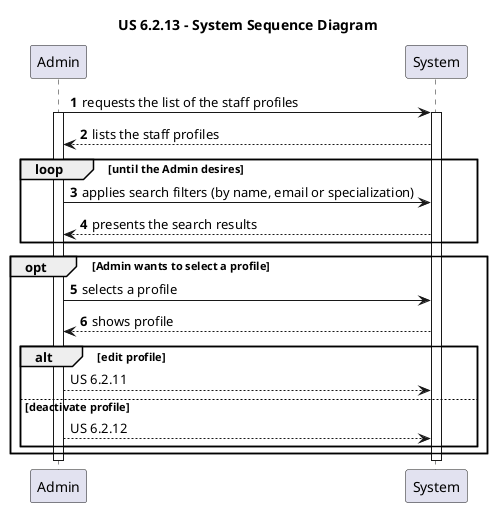@startuml
'https://plantuml.com/sequence-diagram

title "US 6.2.13 - System Sequence Diagram"

autonumber

participant Admin as ADM
participant System as SYS

ADM -> SYS : requests the list of the staff profiles
activate ADM
activate SYS

SYS --> ADM : lists the staff profiles

    loop until the Admin desires

    ADM -> SYS : applies search filters (by name, email or specialization)

    SYS --> ADM : presents the search results
    end loop

    opt Admin wants to select a profile

    ADM -> SYS : selects a profile
    SYS --> ADM : shows profile

autonumber stop
        alt edit profile

        ADM --> SYS : US 6.2.11

        else deactivate profile

            ADM --> SYS : US 6.2.12

        end alt

    end opt

autonumber stop

deactivate ADM
deactivate SYS

@enduml